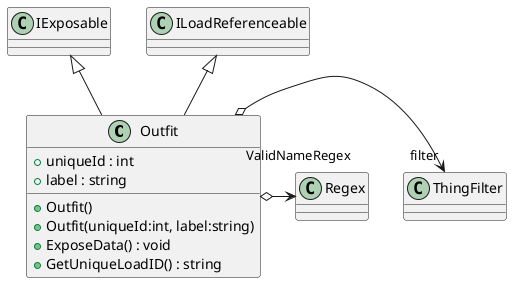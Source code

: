 @startuml
class Outfit {
    + uniqueId : int
    + label : string
    + Outfit()
    + Outfit(uniqueId:int, label:string)
    + ExposeData() : void
    + GetUniqueLoadID() : string
}
IExposable <|-- Outfit
ILoadReferenceable <|-- Outfit
Outfit o-> "filter" ThingFilter
Outfit o-> "ValidNameRegex" Regex
@enduml
